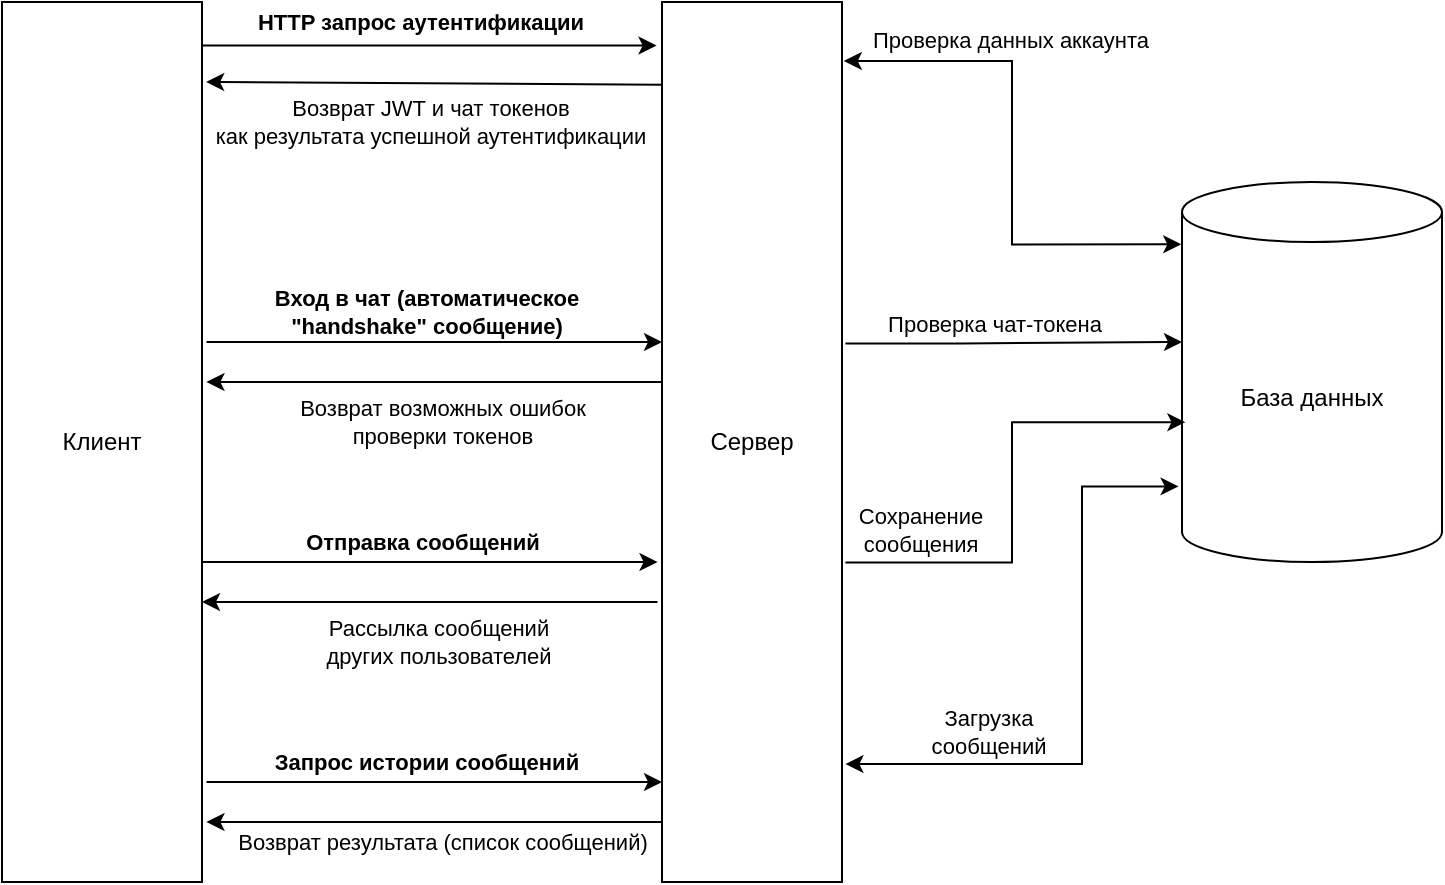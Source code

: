 <mxfile version="23.1.5" type="device" pages="2">
  <diagram name="функц схема" id="80LTaj0mlG6M_NycTQst">
    <mxGraphModel dx="875" dy="518" grid="1" gridSize="10" guides="1" tooltips="1" connect="1" arrows="1" fold="1" page="1" pageScale="1" pageWidth="850" pageHeight="1100" math="0" shadow="0">
      <root>
        <mxCell id="0" />
        <mxCell id="1" parent="0" />
        <mxCell id="khD1N7na75Ptdu1mKjYy-1" value="Клиент" style="rounded=0;whiteSpace=wrap;html=1;" parent="1" vertex="1">
          <mxGeometry x="70" y="80" width="100" height="440" as="geometry" />
        </mxCell>
        <mxCell id="khD1N7na75Ptdu1mKjYy-2" value="База данных" style="shape=cylinder3;whiteSpace=wrap;html=1;boundedLbl=1;backgroundOutline=1;size=15;" parent="1" vertex="1">
          <mxGeometry x="660" y="170" width="130" height="190" as="geometry" />
        </mxCell>
        <mxCell id="khD1N7na75Ptdu1mKjYy-3" value="Сервер" style="rounded=0;whiteSpace=wrap;html=1;" parent="1" vertex="1">
          <mxGeometry x="400" y="80" width="90" height="440" as="geometry" />
        </mxCell>
        <mxCell id="khD1N7na75Ptdu1mKjYy-5" value="" style="endArrow=classic;html=1;rounded=0;exitX=0.997;exitY=0.068;exitDx=0;exitDy=0;exitPerimeter=0;entryX=-0.017;entryY=0.068;entryDx=0;entryDy=0;entryPerimeter=0;" parent="1" edge="1">
          <mxGeometry width="50" height="50" relative="1" as="geometry">
            <mxPoint x="169.52" y="101.76" as="sourcePoint" />
            <mxPoint x="397.28" y="101.76" as="targetPoint" />
          </mxGeometry>
        </mxCell>
        <mxCell id="khD1N7na75Ptdu1mKjYy-7" value="HTTP запрос аутентификации" style="edgeLabel;html=1;align=center;verticalAlign=middle;resizable=0;points=[];fontStyle=1" parent="khD1N7na75Ptdu1mKjYy-5" vertex="1" connectable="0">
          <mxGeometry x="-0.583" y="-1" relative="1" as="geometry">
            <mxPoint x="62" y="-13" as="offset" />
          </mxGeometry>
        </mxCell>
        <mxCell id="khD1N7na75Ptdu1mKjYy-11" value="" style="endArrow=classic;html=1;rounded=0;exitX=0.002;exitY=0.129;exitDx=0;exitDy=0;exitPerimeter=0;entryX=1.015;entryY=0.126;entryDx=0;entryDy=0;entryPerimeter=0;" parent="1" edge="1">
          <mxGeometry width="50" height="50" relative="1" as="geometry">
            <mxPoint x="400.0" y="121.32" as="sourcePoint" />
            <mxPoint x="172.08" y="120.0" as="targetPoint" />
          </mxGeometry>
        </mxCell>
        <mxCell id="khD1N7na75Ptdu1mKjYy-12" value="Возврат JWT и чат токенов &lt;br&gt;как результата успешной аутентификации" style="edgeLabel;html=1;align=center;verticalAlign=middle;resizable=0;points=[];" parent="khD1N7na75Ptdu1mKjYy-11" vertex="1" connectable="0">
          <mxGeometry x="-0.583" y="-1" relative="1" as="geometry">
            <mxPoint x="-69" y="20" as="offset" />
          </mxGeometry>
        </mxCell>
        <mxCell id="khD1N7na75Ptdu1mKjYy-15" value="" style="endArrow=classic;html=1;rounded=0;exitX=1.01;exitY=0.067;exitDx=0;exitDy=0;exitPerimeter=0;startArrow=classic;startFill=1;edgeStyle=orthogonalEdgeStyle;entryX=-0.003;entryY=0.164;entryDx=0;entryDy=0;entryPerimeter=0;" parent="1" edge="1" target="khD1N7na75Ptdu1mKjYy-2" source="khD1N7na75Ptdu1mKjYy-3">
          <mxGeometry width="50" height="50" relative="1" as="geometry">
            <mxPoint x="560" y="150" as="sourcePoint" />
            <mxPoint x="710" y="150.42" as="targetPoint" />
          </mxGeometry>
        </mxCell>
        <mxCell id="khD1N7na75Ptdu1mKjYy-16" value="Проверка данных аккаунта" style="edgeLabel;html=1;align=center;verticalAlign=middle;resizable=0;points=[];" parent="khD1N7na75Ptdu1mKjYy-15" vertex="1" connectable="0">
          <mxGeometry x="-0.583" y="-1" relative="1" as="geometry">
            <mxPoint x="28" y="-12" as="offset" />
          </mxGeometry>
        </mxCell>
        <mxCell id="khD1N7na75Ptdu1mKjYy-19" value="" style="endArrow=classic;html=1;rounded=0;exitX=1.019;exitY=0.388;exitDx=0;exitDy=0;exitPerimeter=0;startArrow=none;startFill=0;edgeStyle=orthogonalEdgeStyle;entryX=0;entryY=0.421;entryDx=0;entryDy=0;entryPerimeter=0;" parent="1" edge="1" target="khD1N7na75Ptdu1mKjYy-2" source="khD1N7na75Ptdu1mKjYy-3">
          <mxGeometry width="50" height="50" relative="1" as="geometry">
            <mxPoint x="510" y="250" as="sourcePoint" />
            <mxPoint x="610" y="260" as="targetPoint" />
            <Array as="points">
              <mxPoint x="550" y="251" />
            </Array>
          </mxGeometry>
        </mxCell>
        <mxCell id="khD1N7na75Ptdu1mKjYy-20" value="Проверка чат-токена" style="edgeLabel;html=1;align=center;verticalAlign=middle;resizable=0;points=[];" parent="khD1N7na75Ptdu1mKjYy-19" vertex="1" connectable="0">
          <mxGeometry x="-0.583" y="-1" relative="1" as="geometry">
            <mxPoint x="39" y="-11" as="offset" />
          </mxGeometry>
        </mxCell>
        <mxCell id="64WjD242XUisvCyZMVv6-1" value="" style="endArrow=classic;html=1;rounded=0;exitX=0.997;exitY=0.068;exitDx=0;exitDy=0;exitPerimeter=0;entryX=-0.017;entryY=0.068;entryDx=0;entryDy=0;entryPerimeter=0;" edge="1" parent="1">
          <mxGeometry width="50" height="50" relative="1" as="geometry">
            <mxPoint x="172.24" y="250.0" as="sourcePoint" />
            <mxPoint x="400.0" y="250.0" as="targetPoint" />
          </mxGeometry>
        </mxCell>
        <mxCell id="64WjD242XUisvCyZMVv6-2" value="Вход в чат (автоматическое &lt;br&gt;&quot;handshake&quot; сообщение)" style="edgeLabel;html=1;align=center;verticalAlign=middle;resizable=0;points=[];fontStyle=1" vertex="1" connectable="0" parent="64WjD242XUisvCyZMVv6-1">
          <mxGeometry x="-0.583" y="-1" relative="1" as="geometry">
            <mxPoint x="62" y="-16" as="offset" />
          </mxGeometry>
        </mxCell>
        <mxCell id="64WjD242XUisvCyZMVv6-3" value="" style="endArrow=none;html=1;rounded=0;exitX=0.997;exitY=0.068;exitDx=0;exitDy=0;exitPerimeter=0;entryX=-0.017;entryY=0.068;entryDx=0;entryDy=0;entryPerimeter=0;startArrow=classic;startFill=1;endFill=0;" edge="1" parent="1">
          <mxGeometry width="50" height="50" relative="1" as="geometry">
            <mxPoint x="172.24" y="270" as="sourcePoint" />
            <mxPoint x="400.0" y="270" as="targetPoint" />
          </mxGeometry>
        </mxCell>
        <mxCell id="64WjD242XUisvCyZMVv6-4" value="&lt;span style=&quot;font-weight: normal;&quot;&gt;Возврат возможных ошибок &lt;br&gt;проверки токенов&lt;/span&gt;" style="edgeLabel;html=1;align=center;verticalAlign=middle;resizable=0;points=[];fontStyle=1" vertex="1" connectable="0" parent="64WjD242XUisvCyZMVv6-3">
          <mxGeometry x="-0.583" y="-1" relative="1" as="geometry">
            <mxPoint x="70" y="19" as="offset" />
          </mxGeometry>
        </mxCell>
        <mxCell id="64WjD242XUisvCyZMVv6-6" value="" style="endArrow=classic;html=1;rounded=0;exitX=1.019;exitY=0.637;exitDx=0;exitDy=0;startArrow=none;startFill=0;entryX=0.013;entryY=0.632;entryDx=0;entryDy=0;entryPerimeter=0;edgeStyle=orthogonalEdgeStyle;exitPerimeter=0;" edge="1" parent="1" source="khD1N7na75Ptdu1mKjYy-3" target="khD1N7na75Ptdu1mKjYy-2">
          <mxGeometry width="50" height="50" relative="1" as="geometry">
            <mxPoint x="560" y="250" as="sourcePoint" />
            <mxPoint x="710" y="250.42" as="targetPoint" />
          </mxGeometry>
        </mxCell>
        <mxCell id="64WjD242XUisvCyZMVv6-7" value="Сохранение&lt;br&gt;сообщения" style="edgeLabel;html=1;align=center;verticalAlign=middle;resizable=0;points=[];" vertex="1" connectable="0" parent="64WjD242XUisvCyZMVv6-6">
          <mxGeometry x="-0.583" y="-1" relative="1" as="geometry">
            <mxPoint x="-13" y="-18" as="offset" />
          </mxGeometry>
        </mxCell>
        <mxCell id="64WjD242XUisvCyZMVv6-8" value="" style="endArrow=classic;html=1;rounded=0;exitX=1.019;exitY=0.866;exitDx=0;exitDy=0;startArrow=classic;startFill=1;entryX=-0.013;entryY=0.801;entryDx=0;entryDy=0;entryPerimeter=0;edgeStyle=orthogonalEdgeStyle;exitPerimeter=0;endFill=1;" edge="1" parent="1" source="khD1N7na75Ptdu1mKjYy-3" target="khD1N7na75Ptdu1mKjYy-2">
          <mxGeometry width="50" height="50" relative="1" as="geometry">
            <mxPoint x="560" y="250" as="sourcePoint" />
            <mxPoint x="710" y="250.42" as="targetPoint" />
            <Array as="points">
              <mxPoint x="610" y="461" />
              <mxPoint x="610" y="322" />
            </Array>
          </mxGeometry>
        </mxCell>
        <mxCell id="64WjD242XUisvCyZMVv6-9" value="Загрузка&lt;br&gt;сообщений" style="edgeLabel;html=1;align=center;verticalAlign=middle;resizable=0;points=[];" vertex="1" connectable="0" parent="64WjD242XUisvCyZMVv6-8">
          <mxGeometry x="-0.583" y="-1" relative="1" as="geometry">
            <mxPoint x="8" y="-17" as="offset" />
          </mxGeometry>
        </mxCell>
        <mxCell id="64WjD242XUisvCyZMVv6-12" value="" style="endArrow=none;html=1;rounded=0;exitX=0.997;exitY=0.068;exitDx=0;exitDy=0;exitPerimeter=0;entryX=-0.017;entryY=0.068;entryDx=0;entryDy=0;entryPerimeter=0;startArrow=classic;startFill=1;endFill=0;" edge="1" parent="1">
          <mxGeometry width="50" height="50" relative="1" as="geometry">
            <mxPoint x="170.0" y="380" as="sourcePoint" />
            <mxPoint x="397.76" y="380" as="targetPoint" />
          </mxGeometry>
        </mxCell>
        <mxCell id="64WjD242XUisvCyZMVv6-13" value="&lt;span style=&quot;font-weight: 400;&quot;&gt;Рассылка сообщений &lt;br&gt;других пользователей&lt;/span&gt;" style="edgeLabel;html=1;align=center;verticalAlign=middle;resizable=0;points=[];fontStyle=1" vertex="1" connectable="0" parent="64WjD242XUisvCyZMVv6-12">
          <mxGeometry x="-0.583" y="-1" relative="1" as="geometry">
            <mxPoint x="70" y="19" as="offset" />
          </mxGeometry>
        </mxCell>
        <mxCell id="64WjD242XUisvCyZMVv6-14" value="" style="endArrow=classic;html=1;rounded=0;exitX=0.997;exitY=0.068;exitDx=0;exitDy=0;exitPerimeter=0;entryX=-0.017;entryY=0.068;entryDx=0;entryDy=0;entryPerimeter=0;" edge="1" parent="1">
          <mxGeometry width="50" height="50" relative="1" as="geometry">
            <mxPoint x="170.0" y="360" as="sourcePoint" />
            <mxPoint x="397.76" y="360" as="targetPoint" />
          </mxGeometry>
        </mxCell>
        <mxCell id="64WjD242XUisvCyZMVv6-15" value="Отправка сообщений" style="edgeLabel;html=1;align=center;verticalAlign=middle;resizable=0;points=[];fontStyle=1" vertex="1" connectable="0" parent="64WjD242XUisvCyZMVv6-14">
          <mxGeometry x="-0.583" y="-1" relative="1" as="geometry">
            <mxPoint x="62" y="-11" as="offset" />
          </mxGeometry>
        </mxCell>
        <mxCell id="64WjD242XUisvCyZMVv6-16" value="" style="endArrow=none;html=1;rounded=0;exitX=0.997;exitY=0.068;exitDx=0;exitDy=0;exitPerimeter=0;entryX=-0.017;entryY=0.068;entryDx=0;entryDy=0;entryPerimeter=0;startArrow=classic;startFill=1;endFill=0;" edge="1" parent="1">
          <mxGeometry width="50" height="50" relative="1" as="geometry">
            <mxPoint x="172.24" y="490" as="sourcePoint" />
            <mxPoint x="400.0" y="490" as="targetPoint" />
          </mxGeometry>
        </mxCell>
        <mxCell id="64WjD242XUisvCyZMVv6-17" value="&lt;span style=&quot;font-weight: 400;&quot;&gt;Возврат результата (список сообщений)&lt;/span&gt;" style="edgeLabel;html=1;align=center;verticalAlign=middle;resizable=0;points=[];fontStyle=1" vertex="1" connectable="0" parent="64WjD242XUisvCyZMVv6-16">
          <mxGeometry x="-0.583" y="-1" relative="1" as="geometry">
            <mxPoint x="70" y="9" as="offset" />
          </mxGeometry>
        </mxCell>
        <mxCell id="64WjD242XUisvCyZMVv6-18" value="" style="endArrow=classic;html=1;rounded=0;exitX=0.997;exitY=0.068;exitDx=0;exitDy=0;exitPerimeter=0;entryX=-0.017;entryY=0.068;entryDx=0;entryDy=0;entryPerimeter=0;" edge="1" parent="1">
          <mxGeometry width="50" height="50" relative="1" as="geometry">
            <mxPoint x="172.24" y="470" as="sourcePoint" />
            <mxPoint x="400.0" y="470" as="targetPoint" />
          </mxGeometry>
        </mxCell>
        <mxCell id="64WjD242XUisvCyZMVv6-19" value="Запрос истории сообщений" style="edgeLabel;html=1;align=center;verticalAlign=middle;resizable=0;points=[];fontStyle=1" vertex="1" connectable="0" parent="64WjD242XUisvCyZMVv6-18">
          <mxGeometry x="-0.583" y="-1" relative="1" as="geometry">
            <mxPoint x="62" y="-11" as="offset" />
          </mxGeometry>
        </mxCell>
      </root>
    </mxGraphModel>
  </diagram>
  <diagram name="общая диаграмма алго" id="yt9_bMxTO5J0OuloEbf4">
    <mxGraphModel dx="1235" dy="731" grid="1" gridSize="10" guides="1" tooltips="1" connect="1" arrows="1" fold="1" page="1" pageScale="1" pageWidth="850" pageHeight="1100" math="0" shadow="0">
      <root>
        <mxCell id="rdqeAfGSzqToZAf32Kt1-0" />
        <mxCell id="rdqeAfGSzqToZAf32Kt1-1" parent="rdqeAfGSzqToZAf32Kt1-0" />
        <mxCell id="0MwG7Hhl7k_VaqkHvrjh-7" style="edgeStyle=orthogonalEdgeStyle;rounded=0;orthogonalLoop=1;jettySize=auto;html=1;exitX=0.5;exitY=1;exitDx=0;exitDy=0;entryX=0.5;entryY=0;entryDx=0;entryDy=0;" edge="1" parent="rdqeAfGSzqToZAf32Kt1-1" source="rdqeAfGSzqToZAf32Kt1-2" target="0MwG7Hhl7k_VaqkHvrjh-1">
          <mxGeometry relative="1" as="geometry" />
        </mxCell>
        <mxCell id="rdqeAfGSzqToZAf32Kt1-2" value="Выход из системы" style="rounded=0;whiteSpace=wrap;html=1;" parent="rdqeAfGSzqToZAf32Kt1-1" vertex="1">
          <mxGeometry x="170" y="570" width="160" height="40" as="geometry" />
        </mxCell>
        <mxCell id="0MwG7Hhl7k_VaqkHvrjh-14" style="edgeStyle=orthogonalEdgeStyle;rounded=0;orthogonalLoop=1;jettySize=auto;html=1;exitX=0.5;exitY=1;exitDx=0;exitDy=0;entryX=0.5;entryY=0;entryDx=0;entryDy=0;" edge="1" parent="rdqeAfGSzqToZAf32Kt1-1" source="0MwG7Hhl7k_VaqkHvrjh-0" target="0MwG7Hhl7k_VaqkHvrjh-2">
          <mxGeometry relative="1" as="geometry" />
        </mxCell>
        <mxCell id="0MwG7Hhl7k_VaqkHvrjh-0" value="Начало" style="rounded=1;whiteSpace=wrap;html=1;" vertex="1" parent="rdqeAfGSzqToZAf32Kt1-1">
          <mxGeometry x="170" y="30" width="160" height="40" as="geometry" />
        </mxCell>
        <mxCell id="0MwG7Hhl7k_VaqkHvrjh-1" value="Конец" style="rounded=1;whiteSpace=wrap;html=1;" vertex="1" parent="rdqeAfGSzqToZAf32Kt1-1">
          <mxGeometry x="170" y="650" width="160" height="40" as="geometry" />
        </mxCell>
        <mxCell id="0MwG7Hhl7k_VaqkHvrjh-27" style="edgeStyle=orthogonalEdgeStyle;rounded=0;orthogonalLoop=1;jettySize=auto;html=1;exitX=0.5;exitY=1;exitDx=0;exitDy=0;" edge="1" parent="rdqeAfGSzqToZAf32Kt1-1" source="0MwG7Hhl7k_VaqkHvrjh-2" target="0MwG7Hhl7k_VaqkHvrjh-26">
          <mxGeometry relative="1" as="geometry" />
        </mxCell>
        <mxCell id="0MwG7Hhl7k_VaqkHvrjh-2" value="Аутентификация &lt;br&gt;(вход в аккаунт)" style="rounded=0;whiteSpace=wrap;html=1;" vertex="1" parent="rdqeAfGSzqToZAf32Kt1-1">
          <mxGeometry x="170" y="90" width="160" height="40" as="geometry" />
        </mxCell>
        <mxCell id="0MwG7Hhl7k_VaqkHvrjh-18" style="edgeStyle=orthogonalEdgeStyle;rounded=0;orthogonalLoop=1;jettySize=auto;html=1;exitX=0.5;exitY=1;exitDx=0;exitDy=0;entryX=0.5;entryY=0;entryDx=0;entryDy=0;" edge="1" parent="rdqeAfGSzqToZAf32Kt1-1" source="0MwG7Hhl7k_VaqkHvrjh-3" target="0MwG7Hhl7k_VaqkHvrjh-17">
          <mxGeometry relative="1" as="geometry" />
        </mxCell>
        <mxCell id="0MwG7Hhl7k_VaqkHvrjh-3" value="Вход в чат" style="rounded=0;whiteSpace=wrap;html=1;" vertex="1" parent="rdqeAfGSzqToZAf32Kt1-1">
          <mxGeometry x="110" y="310" width="120" height="50" as="geometry" />
        </mxCell>
        <mxCell id="0MwG7Hhl7k_VaqkHvrjh-24" style="edgeStyle=orthogonalEdgeStyle;rounded=0;orthogonalLoop=1;jettySize=auto;html=1;exitX=0.5;exitY=1;exitDx=0;exitDy=0;entryX=0.5;entryY=0;entryDx=0;entryDy=0;" edge="1" parent="rdqeAfGSzqToZAf32Kt1-1" source="0MwG7Hhl7k_VaqkHvrjh-4" target="rdqeAfGSzqToZAf32Kt1-2">
          <mxGeometry relative="1" as="geometry">
            <Array as="points">
              <mxPoint x="340" y="530" />
              <mxPoint x="250" y="530" />
            </Array>
          </mxGeometry>
        </mxCell>
        <mxCell id="0MwG7Hhl7k_VaqkHvrjh-4" value="Просмотр истории сообщений" style="rounded=0;whiteSpace=wrap;html=1;" vertex="1" parent="rdqeAfGSzqToZAf32Kt1-1">
          <mxGeometry x="280" y="310" width="120" height="50" as="geometry" />
        </mxCell>
        <mxCell id="0MwG7Hhl7k_VaqkHvrjh-9" style="rounded=0;orthogonalLoop=1;jettySize=auto;html=1;entryX=0.5;entryY=0;entryDx=0;entryDy=0;edgeStyle=orthogonalEdgeStyle;" edge="1" parent="rdqeAfGSzqToZAf32Kt1-1" target="0MwG7Hhl7k_VaqkHvrjh-4">
          <mxGeometry relative="1" as="geometry">
            <mxPoint x="250" y="220" as="sourcePoint" />
            <Array as="points">
              <mxPoint x="250" y="280" />
              <mxPoint x="340" y="280" />
            </Array>
          </mxGeometry>
        </mxCell>
        <mxCell id="0MwG7Hhl7k_VaqkHvrjh-10" style="rounded=0;orthogonalLoop=1;jettySize=auto;html=1;entryX=0.5;entryY=0;entryDx=0;entryDy=0;edgeStyle=orthogonalEdgeStyle;" edge="1" parent="rdqeAfGSzqToZAf32Kt1-1" target="0MwG7Hhl7k_VaqkHvrjh-3">
          <mxGeometry relative="1" as="geometry">
            <mxPoint x="250" y="210" as="sourcePoint" />
            <Array as="points">
              <mxPoint x="250" y="280" />
              <mxPoint x="170" y="280" />
            </Array>
          </mxGeometry>
        </mxCell>
        <mxCell id="0MwG7Hhl7k_VaqkHvrjh-25" value="Да" style="edgeLabel;html=1;align=center;verticalAlign=middle;resizable=0;points=[];" vertex="1" connectable="0" parent="0MwG7Hhl7k_VaqkHvrjh-10">
          <mxGeometry x="-0.82" y="-3" relative="1" as="geometry">
            <mxPoint x="-7" y="4" as="offset" />
          </mxGeometry>
        </mxCell>
        <mxCell id="0MwG7Hhl7k_VaqkHvrjh-15" style="rounded=0;orthogonalLoop=1;jettySize=auto;html=1;entryX=0.5;entryY=0;entryDx=0;entryDy=0;edgeStyle=orthogonalEdgeStyle;startArrow=classic;startFill=1;" edge="1" parent="rdqeAfGSzqToZAf32Kt1-1" target="rdqeAfGSzqToZAf32Kt1-2">
          <mxGeometry relative="1" as="geometry">
            <mxPoint x="250" y="250" as="sourcePoint" />
            <Array as="points">
              <mxPoint x="80" y="250" />
              <mxPoint x="80" y="550" />
              <mxPoint x="250" y="550" />
            </Array>
          </mxGeometry>
        </mxCell>
        <mxCell id="0MwG7Hhl7k_VaqkHvrjh-21" style="edgeStyle=orthogonalEdgeStyle;rounded=0;orthogonalLoop=1;jettySize=auto;html=1;exitX=0.5;exitY=1;exitDx=0;exitDy=0;entryX=0.5;entryY=0;entryDx=0;entryDy=0;" edge="1" parent="rdqeAfGSzqToZAf32Kt1-1" source="0MwG7Hhl7k_VaqkHvrjh-17" target="0MwG7Hhl7k_VaqkHvrjh-20">
          <mxGeometry relative="1" as="geometry" />
        </mxCell>
        <mxCell id="0MwG7Hhl7k_VaqkHvrjh-17" value="Приём и отправка сообщений на странице чата" style="rounded=0;whiteSpace=wrap;html=1;" vertex="1" parent="rdqeAfGSzqToZAf32Kt1-1">
          <mxGeometry x="110" y="380" width="120" height="50" as="geometry" />
        </mxCell>
        <mxCell id="0MwG7Hhl7k_VaqkHvrjh-23" style="edgeStyle=orthogonalEdgeStyle;rounded=0;orthogonalLoop=1;jettySize=auto;html=1;exitX=0.5;exitY=1;exitDx=0;exitDy=0;entryX=0.5;entryY=0;entryDx=0;entryDy=0;" edge="1" parent="rdqeAfGSzqToZAf32Kt1-1" source="0MwG7Hhl7k_VaqkHvrjh-20" target="rdqeAfGSzqToZAf32Kt1-2">
          <mxGeometry relative="1" as="geometry">
            <Array as="points">
              <mxPoint x="170" y="530" />
              <mxPoint x="250" y="530" />
            </Array>
          </mxGeometry>
        </mxCell>
        <mxCell id="0MwG7Hhl7k_VaqkHvrjh-20" value="Выход из чата" style="rounded=0;whiteSpace=wrap;html=1;" vertex="1" parent="rdqeAfGSzqToZAf32Kt1-1">
          <mxGeometry x="110" y="450" width="120" height="50" as="geometry" />
        </mxCell>
        <mxCell id="0MwG7Hhl7k_VaqkHvrjh-22" style="edgeStyle=orthogonalEdgeStyle;rounded=0;orthogonalLoop=1;jettySize=auto;html=1;exitX=0.5;exitY=1;exitDx=0;exitDy=0;" edge="1" parent="rdqeAfGSzqToZAf32Kt1-1" source="rdqeAfGSzqToZAf32Kt1-2">
          <mxGeometry relative="1" as="geometry">
            <mxPoint x="170" y="110" as="targetPoint" />
            <Array as="points">
              <mxPoint x="250" y="630" />
              <mxPoint x="40" y="630" />
              <mxPoint x="40" y="110" />
            </Array>
          </mxGeometry>
        </mxCell>
        <mxCell id="0MwG7Hhl7k_VaqkHvrjh-28" style="edgeStyle=orthogonalEdgeStyle;rounded=0;orthogonalLoop=1;jettySize=auto;html=1;exitX=1;exitY=0.5;exitDx=0;exitDy=0;entryX=1;entryY=0.5;entryDx=0;entryDy=0;" edge="1" parent="rdqeAfGSzqToZAf32Kt1-1" source="0MwG7Hhl7k_VaqkHvrjh-26" target="0MwG7Hhl7k_VaqkHvrjh-2">
          <mxGeometry relative="1" as="geometry">
            <mxPoint x="170" y="110" as="targetPoint" />
            <Array as="points">
              <mxPoint x="410" y="180" />
              <mxPoint x="410" y="110" />
            </Array>
          </mxGeometry>
        </mxCell>
        <mxCell id="0MwG7Hhl7k_VaqkHvrjh-29" value="Нет" style="edgeLabel;html=1;align=center;verticalAlign=middle;resizable=0;points=[];rotation=0;" vertex="1" connectable="0" parent="0MwG7Hhl7k_VaqkHvrjh-28">
          <mxGeometry x="0.711" y="-1" relative="1" as="geometry">
            <mxPoint x="-30" y="61" as="offset" />
          </mxGeometry>
        </mxCell>
        <mxCell id="0MwG7Hhl7k_VaqkHvrjh-26" value="Успешный вход" style="rhombus;whiteSpace=wrap;html=1;" vertex="1" parent="rdqeAfGSzqToZAf32Kt1-1">
          <mxGeometry x="185" y="140" width="130" height="80" as="geometry" />
        </mxCell>
      </root>
    </mxGraphModel>
  </diagram>
</mxfile>
